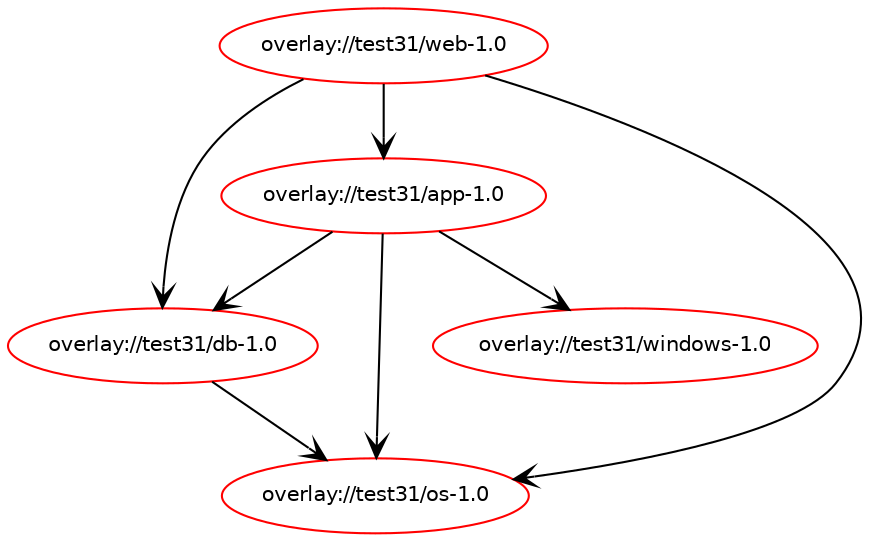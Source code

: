 digraph prolog {

newrank=true;
concentrate=true;
compound=true;
graph [rankdir=TD];#, ranksep=2.5, nodesep=0.2];
edge  [arrowhead=vee];
node  [fontname=Helvetica,fontsize=10];

"overlay://test31/web-1.0" [color=red, href="../test31/web-1.0-rdepend.svg"];
"overlay://test31/web-1.0" -> "overlay://test31/app-1.0"
"overlay://test31/web-1.0" -> "overlay://test31/db-1.0"
"overlay://test31/web-1.0" -> "overlay://test31/os-1.0"
"overlay://test31/app-1.0" [color=red, href="../test31/app-1.0-rdepend.svg"];
"overlay://test31/app-1.0" -> "overlay://test31/db-1.0"
"overlay://test31/app-1.0" -> "overlay://test31/os-1.0"
"overlay://test31/app-1.0" -> "overlay://test31/windows-1.0"
"overlay://test31/db-1.0" [color=red, href="../test31/db-1.0-rdepend.svg"];
"overlay://test31/db-1.0" -> "overlay://test31/os-1.0"
"overlay://test31/os-1.0" [color=red, href="../test31/os-1.0-rdepend.svg"];
"overlay://test31/windows-1.0" [color=red, href="../test31/windows-1.0-rdepend.svg"];
}
